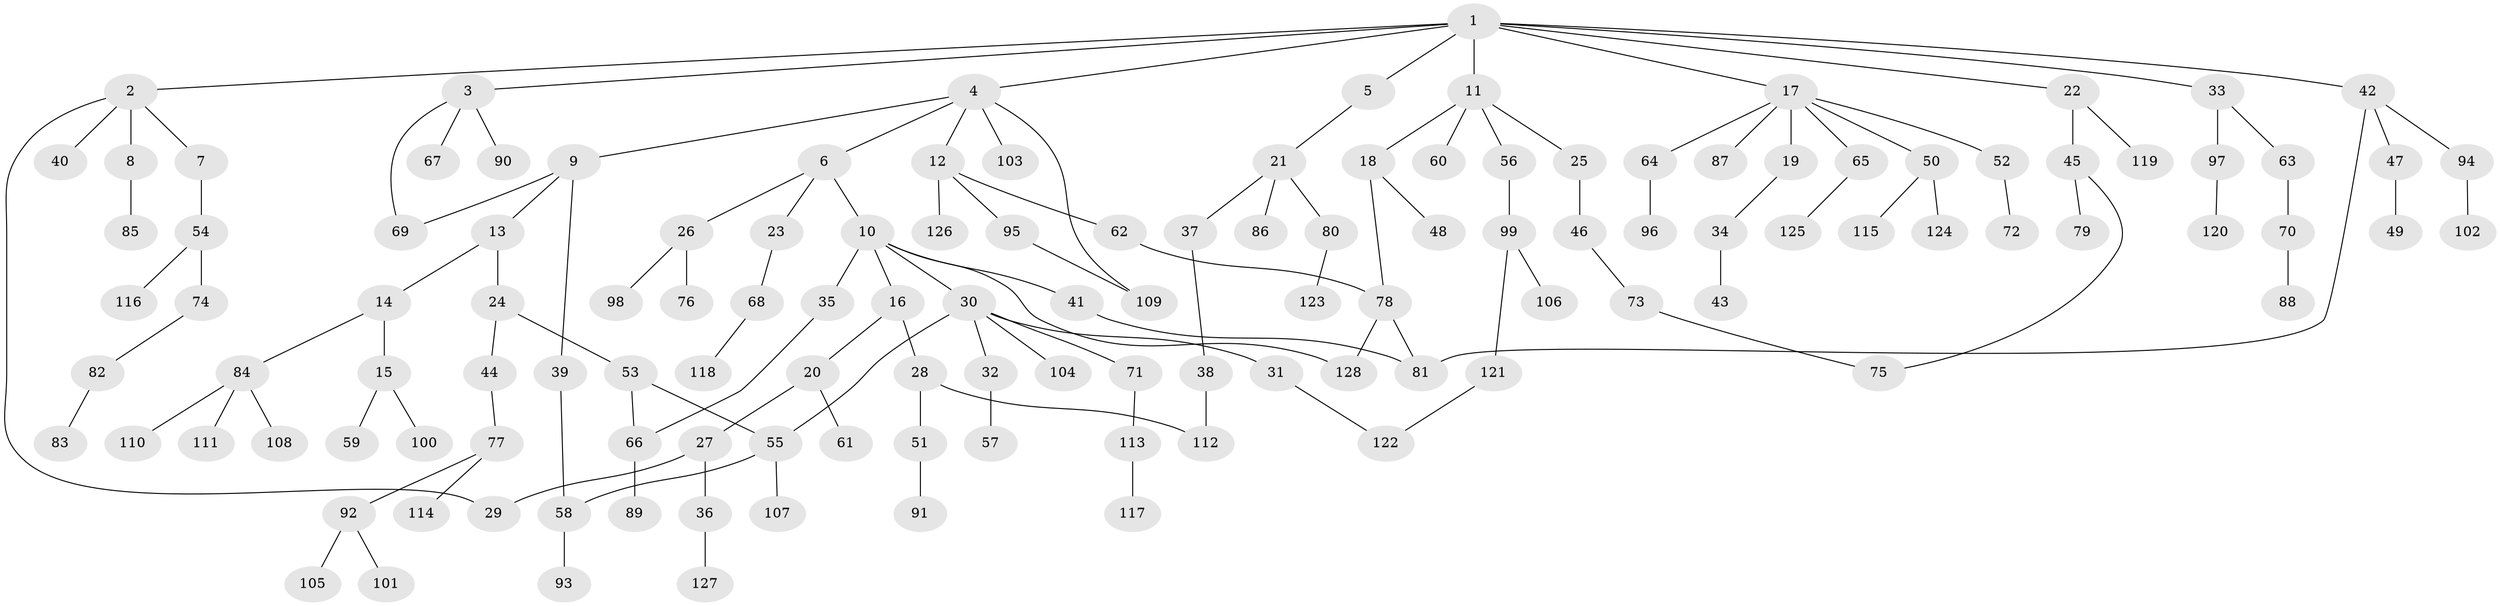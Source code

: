 // Generated by graph-tools (version 1.1) at 2025/13/03/09/25 04:13:28]
// undirected, 128 vertices, 140 edges
graph export_dot {
graph [start="1"]
  node [color=gray90,style=filled];
  1;
  2;
  3;
  4;
  5;
  6;
  7;
  8;
  9;
  10;
  11;
  12;
  13;
  14;
  15;
  16;
  17;
  18;
  19;
  20;
  21;
  22;
  23;
  24;
  25;
  26;
  27;
  28;
  29;
  30;
  31;
  32;
  33;
  34;
  35;
  36;
  37;
  38;
  39;
  40;
  41;
  42;
  43;
  44;
  45;
  46;
  47;
  48;
  49;
  50;
  51;
  52;
  53;
  54;
  55;
  56;
  57;
  58;
  59;
  60;
  61;
  62;
  63;
  64;
  65;
  66;
  67;
  68;
  69;
  70;
  71;
  72;
  73;
  74;
  75;
  76;
  77;
  78;
  79;
  80;
  81;
  82;
  83;
  84;
  85;
  86;
  87;
  88;
  89;
  90;
  91;
  92;
  93;
  94;
  95;
  96;
  97;
  98;
  99;
  100;
  101;
  102;
  103;
  104;
  105;
  106;
  107;
  108;
  109;
  110;
  111;
  112;
  113;
  114;
  115;
  116;
  117;
  118;
  119;
  120;
  121;
  122;
  123;
  124;
  125;
  126;
  127;
  128;
  1 -- 2;
  1 -- 3;
  1 -- 4;
  1 -- 5;
  1 -- 11;
  1 -- 17;
  1 -- 22;
  1 -- 33;
  1 -- 42;
  2 -- 7;
  2 -- 8;
  2 -- 40;
  2 -- 29;
  3 -- 67;
  3 -- 90;
  3 -- 69;
  4 -- 6;
  4 -- 9;
  4 -- 12;
  4 -- 103;
  4 -- 109;
  5 -- 21;
  6 -- 10;
  6 -- 23;
  6 -- 26;
  7 -- 54;
  8 -- 85;
  9 -- 13;
  9 -- 39;
  9 -- 69;
  10 -- 16;
  10 -- 30;
  10 -- 35;
  10 -- 41;
  10 -- 128;
  11 -- 18;
  11 -- 25;
  11 -- 56;
  11 -- 60;
  12 -- 62;
  12 -- 95;
  12 -- 126;
  13 -- 14;
  13 -- 24;
  14 -- 15;
  14 -- 84;
  15 -- 59;
  15 -- 100;
  16 -- 20;
  16 -- 28;
  17 -- 19;
  17 -- 50;
  17 -- 52;
  17 -- 64;
  17 -- 65;
  17 -- 87;
  18 -- 48;
  18 -- 78;
  19 -- 34;
  20 -- 27;
  20 -- 61;
  21 -- 37;
  21 -- 80;
  21 -- 86;
  22 -- 45;
  22 -- 119;
  23 -- 68;
  24 -- 44;
  24 -- 53;
  25 -- 46;
  26 -- 76;
  26 -- 98;
  27 -- 29;
  27 -- 36;
  28 -- 51;
  28 -- 112;
  30 -- 31;
  30 -- 32;
  30 -- 55;
  30 -- 71;
  30 -- 104;
  31 -- 122;
  32 -- 57;
  33 -- 63;
  33 -- 97;
  34 -- 43;
  35 -- 66;
  36 -- 127;
  37 -- 38;
  38 -- 112;
  39 -- 58;
  41 -- 81;
  42 -- 47;
  42 -- 94;
  42 -- 81;
  44 -- 77;
  45 -- 79;
  45 -- 75;
  46 -- 73;
  47 -- 49;
  50 -- 115;
  50 -- 124;
  51 -- 91;
  52 -- 72;
  53 -- 55;
  53 -- 66;
  54 -- 74;
  54 -- 116;
  55 -- 107;
  55 -- 58;
  56 -- 99;
  58 -- 93;
  62 -- 78;
  63 -- 70;
  64 -- 96;
  65 -- 125;
  66 -- 89;
  68 -- 118;
  70 -- 88;
  71 -- 113;
  73 -- 75;
  74 -- 82;
  77 -- 92;
  77 -- 114;
  78 -- 81;
  78 -- 128;
  80 -- 123;
  82 -- 83;
  84 -- 108;
  84 -- 110;
  84 -- 111;
  92 -- 101;
  92 -- 105;
  94 -- 102;
  95 -- 109;
  97 -- 120;
  99 -- 106;
  99 -- 121;
  113 -- 117;
  121 -- 122;
}
